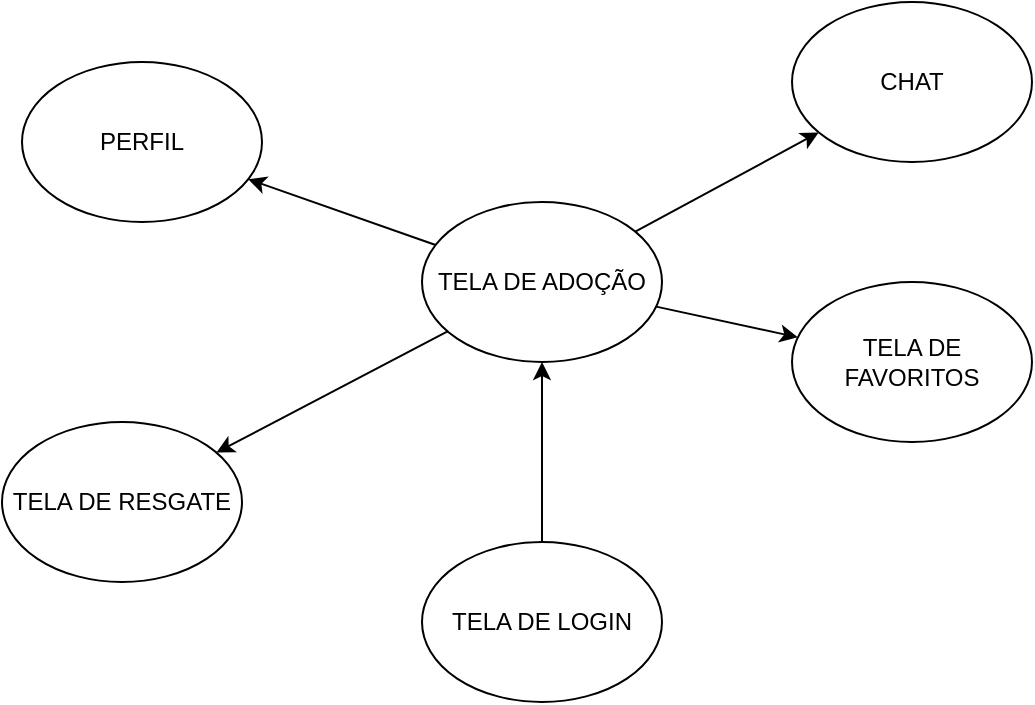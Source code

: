 <mxfile version="24.8.4">
  <diagram name="Página-1" id="TADYXIwHsEOs3EMiwrYN">
    <mxGraphModel dx="1120" dy="460" grid="1" gridSize="10" guides="1" tooltips="1" connect="1" arrows="1" fold="1" page="1" pageScale="1" pageWidth="1169" pageHeight="1654" math="0" shadow="0">
      <root>
        <mxCell id="0" />
        <mxCell id="1" parent="0" />
        <mxCell id="gA5XVCeRnem1YT8hVIMz-1" value="TELA DE LOGIN" style="ellipse;whiteSpace=wrap;html=1;" vertex="1" parent="1">
          <mxGeometry x="400" y="350" width="120" height="80" as="geometry" />
        </mxCell>
        <mxCell id="gA5XVCeRnem1YT8hVIMz-3" value="TELA DE ADOÇÃO" style="ellipse;whiteSpace=wrap;html=1;" vertex="1" parent="1">
          <mxGeometry x="400" y="180" width="120" height="80" as="geometry" />
        </mxCell>
        <mxCell id="gA5XVCeRnem1YT8hVIMz-4" value="TELA DE RESGATE" style="ellipse;whiteSpace=wrap;html=1;" vertex="1" parent="1">
          <mxGeometry x="190" y="290" width="120" height="80" as="geometry" />
        </mxCell>
        <mxCell id="gA5XVCeRnem1YT8hVIMz-5" value="TELA DE FAVORITOS" style="ellipse;whiteSpace=wrap;html=1;" vertex="1" parent="1">
          <mxGeometry x="585" y="220" width="120" height="80" as="geometry" />
        </mxCell>
        <mxCell id="gA5XVCeRnem1YT8hVIMz-6" value="CHAT" style="ellipse;whiteSpace=wrap;html=1;" vertex="1" parent="1">
          <mxGeometry x="585" y="80" width="120" height="80" as="geometry" />
        </mxCell>
        <mxCell id="gA5XVCeRnem1YT8hVIMz-7" value="PERFIL" style="ellipse;whiteSpace=wrap;html=1;" vertex="1" parent="1">
          <mxGeometry x="200" y="110" width="120" height="80" as="geometry" />
        </mxCell>
        <mxCell id="gA5XVCeRnem1YT8hVIMz-18" value="" style="endArrow=classic;html=1;rounded=0;" edge="1" parent="1" source="gA5XVCeRnem1YT8hVIMz-3" target="gA5XVCeRnem1YT8hVIMz-7">
          <mxGeometry width="50" height="50" relative="1" as="geometry">
            <mxPoint x="550" y="270" as="sourcePoint" />
            <mxPoint x="600" y="220" as="targetPoint" />
          </mxGeometry>
        </mxCell>
        <mxCell id="gA5XVCeRnem1YT8hVIMz-19" value="" style="endArrow=classic;html=1;rounded=0;" edge="1" parent="1" source="gA5XVCeRnem1YT8hVIMz-3" target="gA5XVCeRnem1YT8hVIMz-6">
          <mxGeometry width="50" height="50" relative="1" as="geometry">
            <mxPoint x="550" y="270" as="sourcePoint" />
            <mxPoint x="600" y="220" as="targetPoint" />
          </mxGeometry>
        </mxCell>
        <mxCell id="gA5XVCeRnem1YT8hVIMz-20" value="" style="endArrow=classic;html=1;rounded=0;" edge="1" parent="1" source="gA5XVCeRnem1YT8hVIMz-1" target="gA5XVCeRnem1YT8hVIMz-3">
          <mxGeometry width="50" height="50" relative="1" as="geometry">
            <mxPoint x="550" y="270" as="sourcePoint" />
            <mxPoint x="600" y="220" as="targetPoint" />
          </mxGeometry>
        </mxCell>
        <mxCell id="gA5XVCeRnem1YT8hVIMz-21" value="" style="endArrow=classic;html=1;rounded=0;" edge="1" parent="1" source="gA5XVCeRnem1YT8hVIMz-3" target="gA5XVCeRnem1YT8hVIMz-4">
          <mxGeometry width="50" height="50" relative="1" as="geometry">
            <mxPoint x="550" y="270" as="sourcePoint" />
            <mxPoint x="600" y="220" as="targetPoint" />
          </mxGeometry>
        </mxCell>
        <mxCell id="gA5XVCeRnem1YT8hVIMz-22" value="" style="endArrow=classic;html=1;rounded=0;" edge="1" parent="1" source="gA5XVCeRnem1YT8hVIMz-3" target="gA5XVCeRnem1YT8hVIMz-5">
          <mxGeometry width="50" height="50" relative="1" as="geometry">
            <mxPoint x="550" y="270" as="sourcePoint" />
            <mxPoint x="600" y="220" as="targetPoint" />
          </mxGeometry>
        </mxCell>
      </root>
    </mxGraphModel>
  </diagram>
</mxfile>
